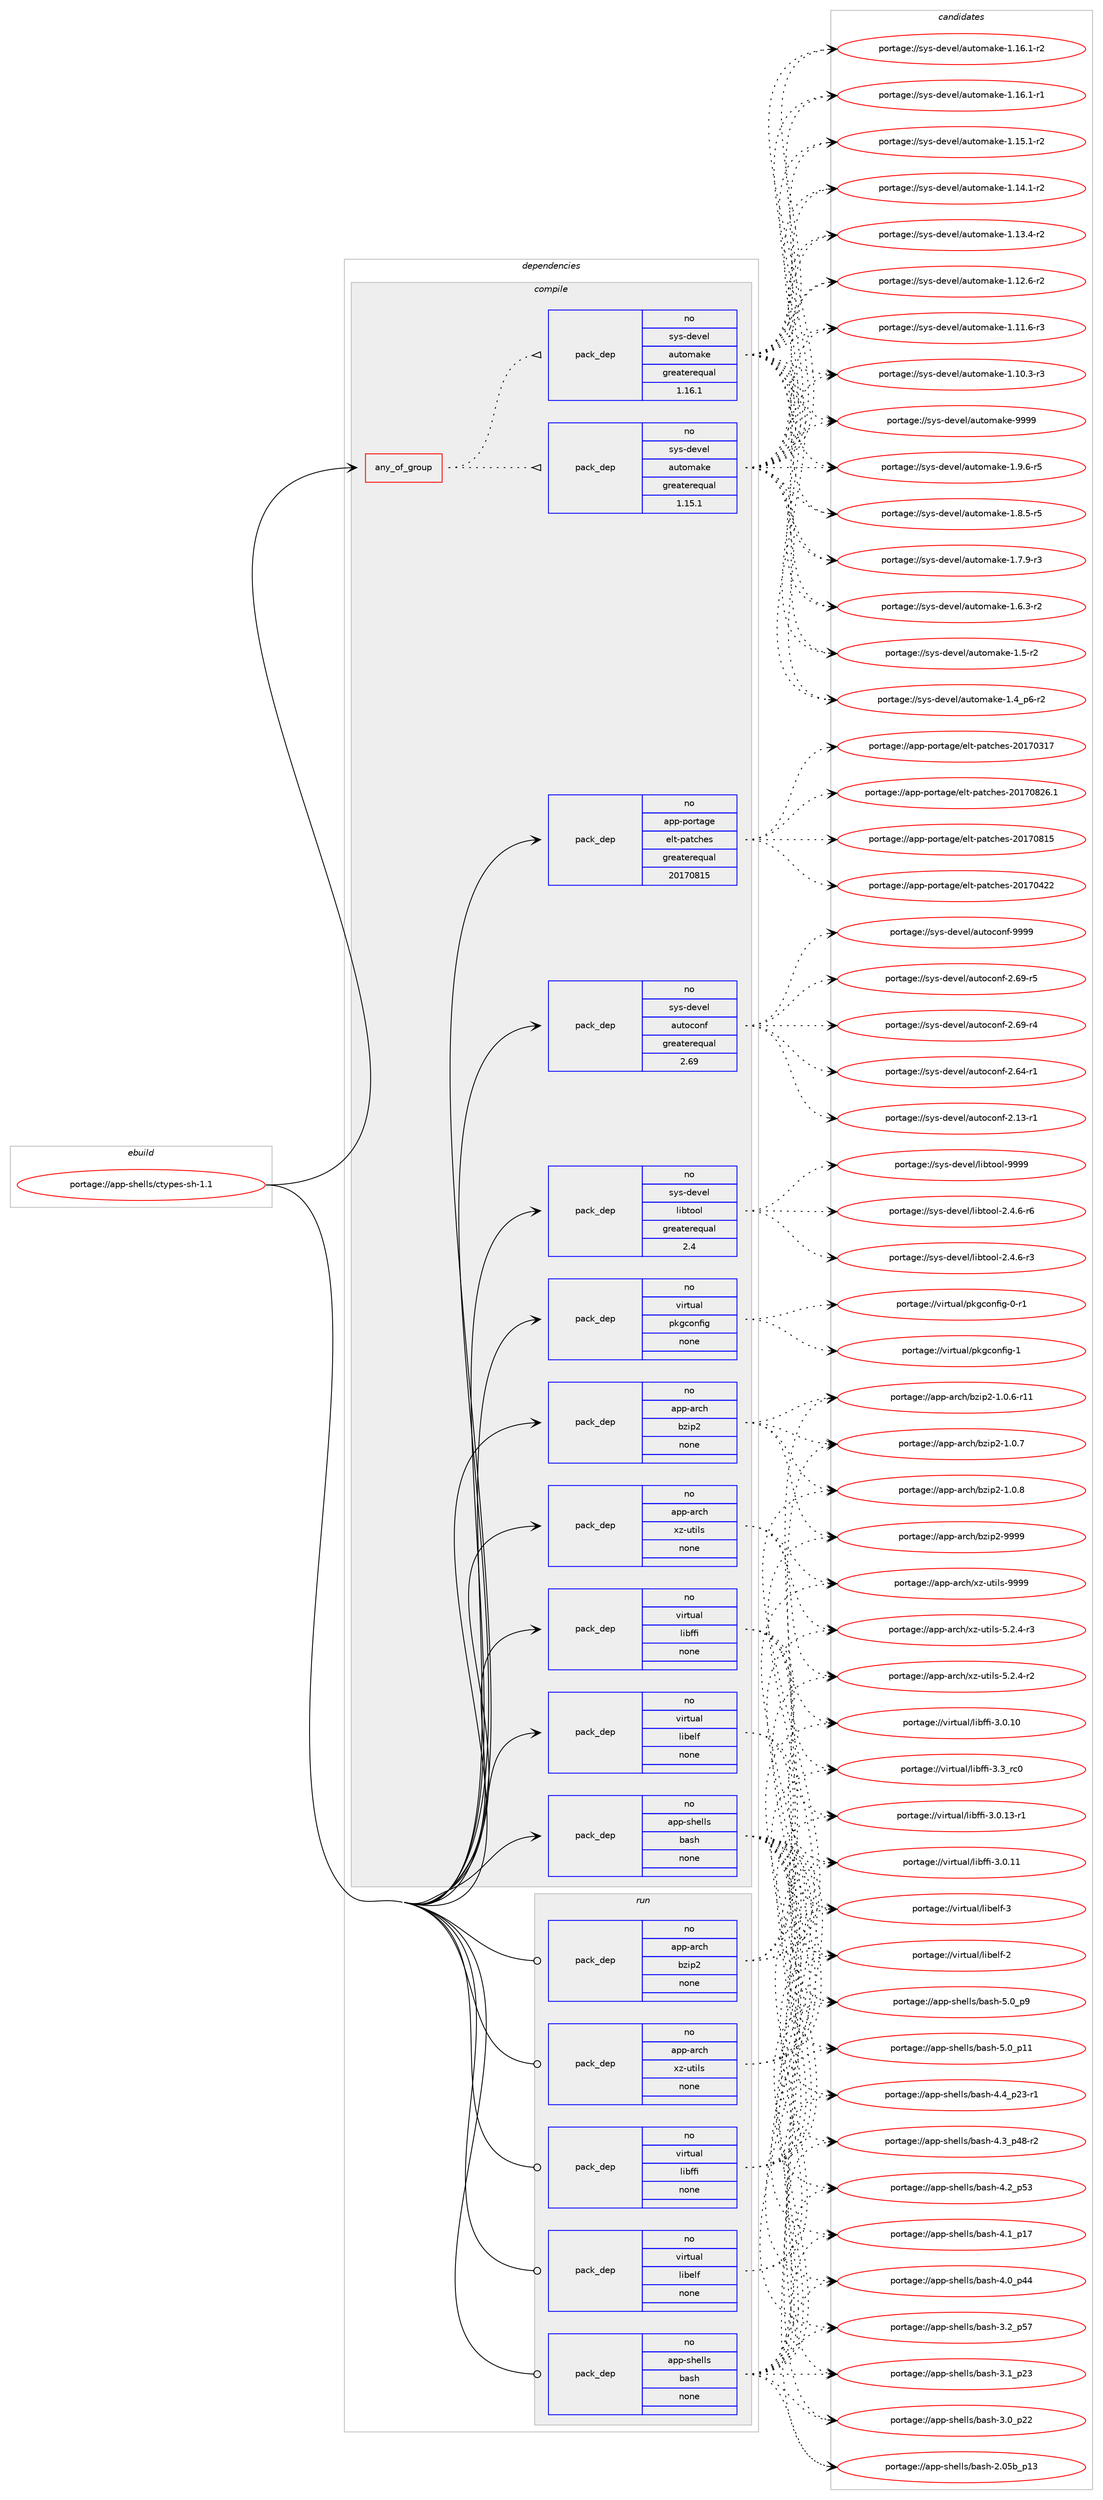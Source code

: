 digraph prolog {

# *************
# Graph options
# *************

newrank=true;
concentrate=true;
compound=true;
graph [rankdir=LR,fontname=Helvetica,fontsize=10,ranksep=1.5];#, ranksep=2.5, nodesep=0.2];
edge  [arrowhead=vee];
node  [fontname=Helvetica,fontsize=10];

# **********
# The ebuild
# **********

subgraph cluster_leftcol {
color=gray;
label=<<i>ebuild</i>>;
id [label="portage://app-shells/ctypes-sh-1.1", color=red, width=4, href="../app-shells/ctypes-sh-1.1.svg"];
}

# ****************
# The dependencies
# ****************

subgraph cluster_midcol {
color=gray;
label=<<i>dependencies</i>>;
subgraph cluster_compile {
fillcolor="#eeeeee";
style=filled;
label=<<i>compile</i>>;
subgraph any7742 {
dependency600420 [label=<<TABLE BORDER="0" CELLBORDER="1" CELLSPACING="0" CELLPADDING="4"><TR><TD CELLPADDING="10">any_of_group</TD></TR></TABLE>>, shape=none, color=red];subgraph pack451595 {
dependency600421 [label=<<TABLE BORDER="0" CELLBORDER="1" CELLSPACING="0" CELLPADDING="4" WIDTH="220"><TR><TD ROWSPAN="6" CELLPADDING="30">pack_dep</TD></TR><TR><TD WIDTH="110">no</TD></TR><TR><TD>sys-devel</TD></TR><TR><TD>automake</TD></TR><TR><TD>greaterequal</TD></TR><TR><TD>1.16.1</TD></TR></TABLE>>, shape=none, color=blue];
}
dependency600420:e -> dependency600421:w [weight=20,style="dotted",arrowhead="oinv"];
subgraph pack451596 {
dependency600422 [label=<<TABLE BORDER="0" CELLBORDER="1" CELLSPACING="0" CELLPADDING="4" WIDTH="220"><TR><TD ROWSPAN="6" CELLPADDING="30">pack_dep</TD></TR><TR><TD WIDTH="110">no</TD></TR><TR><TD>sys-devel</TD></TR><TR><TD>automake</TD></TR><TR><TD>greaterequal</TD></TR><TR><TD>1.15.1</TD></TR></TABLE>>, shape=none, color=blue];
}
dependency600420:e -> dependency600422:w [weight=20,style="dotted",arrowhead="oinv"];
}
id:e -> dependency600420:w [weight=20,style="solid",arrowhead="vee"];
subgraph pack451597 {
dependency600423 [label=<<TABLE BORDER="0" CELLBORDER="1" CELLSPACING="0" CELLPADDING="4" WIDTH="220"><TR><TD ROWSPAN="6" CELLPADDING="30">pack_dep</TD></TR><TR><TD WIDTH="110">no</TD></TR><TR><TD>app-arch</TD></TR><TR><TD>bzip2</TD></TR><TR><TD>none</TD></TR><TR><TD></TD></TR></TABLE>>, shape=none, color=blue];
}
id:e -> dependency600423:w [weight=20,style="solid",arrowhead="vee"];
subgraph pack451598 {
dependency600424 [label=<<TABLE BORDER="0" CELLBORDER="1" CELLSPACING="0" CELLPADDING="4" WIDTH="220"><TR><TD ROWSPAN="6" CELLPADDING="30">pack_dep</TD></TR><TR><TD WIDTH="110">no</TD></TR><TR><TD>app-arch</TD></TR><TR><TD>xz-utils</TD></TR><TR><TD>none</TD></TR><TR><TD></TD></TR></TABLE>>, shape=none, color=blue];
}
id:e -> dependency600424:w [weight=20,style="solid",arrowhead="vee"];
subgraph pack451599 {
dependency600425 [label=<<TABLE BORDER="0" CELLBORDER="1" CELLSPACING="0" CELLPADDING="4" WIDTH="220"><TR><TD ROWSPAN="6" CELLPADDING="30">pack_dep</TD></TR><TR><TD WIDTH="110">no</TD></TR><TR><TD>app-portage</TD></TR><TR><TD>elt-patches</TD></TR><TR><TD>greaterequal</TD></TR><TR><TD>20170815</TD></TR></TABLE>>, shape=none, color=blue];
}
id:e -> dependency600425:w [weight=20,style="solid",arrowhead="vee"];
subgraph pack451600 {
dependency600426 [label=<<TABLE BORDER="0" CELLBORDER="1" CELLSPACING="0" CELLPADDING="4" WIDTH="220"><TR><TD ROWSPAN="6" CELLPADDING="30">pack_dep</TD></TR><TR><TD WIDTH="110">no</TD></TR><TR><TD>app-shells</TD></TR><TR><TD>bash</TD></TR><TR><TD>none</TD></TR><TR><TD></TD></TR></TABLE>>, shape=none, color=blue];
}
id:e -> dependency600426:w [weight=20,style="solid",arrowhead="vee"];
subgraph pack451601 {
dependency600427 [label=<<TABLE BORDER="0" CELLBORDER="1" CELLSPACING="0" CELLPADDING="4" WIDTH="220"><TR><TD ROWSPAN="6" CELLPADDING="30">pack_dep</TD></TR><TR><TD WIDTH="110">no</TD></TR><TR><TD>sys-devel</TD></TR><TR><TD>autoconf</TD></TR><TR><TD>greaterequal</TD></TR><TR><TD>2.69</TD></TR></TABLE>>, shape=none, color=blue];
}
id:e -> dependency600427:w [weight=20,style="solid",arrowhead="vee"];
subgraph pack451602 {
dependency600428 [label=<<TABLE BORDER="0" CELLBORDER="1" CELLSPACING="0" CELLPADDING="4" WIDTH="220"><TR><TD ROWSPAN="6" CELLPADDING="30">pack_dep</TD></TR><TR><TD WIDTH="110">no</TD></TR><TR><TD>sys-devel</TD></TR><TR><TD>libtool</TD></TR><TR><TD>greaterequal</TD></TR><TR><TD>2.4</TD></TR></TABLE>>, shape=none, color=blue];
}
id:e -> dependency600428:w [weight=20,style="solid",arrowhead="vee"];
subgraph pack451603 {
dependency600429 [label=<<TABLE BORDER="0" CELLBORDER="1" CELLSPACING="0" CELLPADDING="4" WIDTH="220"><TR><TD ROWSPAN="6" CELLPADDING="30">pack_dep</TD></TR><TR><TD WIDTH="110">no</TD></TR><TR><TD>virtual</TD></TR><TR><TD>libelf</TD></TR><TR><TD>none</TD></TR><TR><TD></TD></TR></TABLE>>, shape=none, color=blue];
}
id:e -> dependency600429:w [weight=20,style="solid",arrowhead="vee"];
subgraph pack451604 {
dependency600430 [label=<<TABLE BORDER="0" CELLBORDER="1" CELLSPACING="0" CELLPADDING="4" WIDTH="220"><TR><TD ROWSPAN="6" CELLPADDING="30">pack_dep</TD></TR><TR><TD WIDTH="110">no</TD></TR><TR><TD>virtual</TD></TR><TR><TD>libffi</TD></TR><TR><TD>none</TD></TR><TR><TD></TD></TR></TABLE>>, shape=none, color=blue];
}
id:e -> dependency600430:w [weight=20,style="solid",arrowhead="vee"];
subgraph pack451605 {
dependency600431 [label=<<TABLE BORDER="0" CELLBORDER="1" CELLSPACING="0" CELLPADDING="4" WIDTH="220"><TR><TD ROWSPAN="6" CELLPADDING="30">pack_dep</TD></TR><TR><TD WIDTH="110">no</TD></TR><TR><TD>virtual</TD></TR><TR><TD>pkgconfig</TD></TR><TR><TD>none</TD></TR><TR><TD></TD></TR></TABLE>>, shape=none, color=blue];
}
id:e -> dependency600431:w [weight=20,style="solid",arrowhead="vee"];
}
subgraph cluster_compileandrun {
fillcolor="#eeeeee";
style=filled;
label=<<i>compile and run</i>>;
}
subgraph cluster_run {
fillcolor="#eeeeee";
style=filled;
label=<<i>run</i>>;
subgraph pack451606 {
dependency600432 [label=<<TABLE BORDER="0" CELLBORDER="1" CELLSPACING="0" CELLPADDING="4" WIDTH="220"><TR><TD ROWSPAN="6" CELLPADDING="30">pack_dep</TD></TR><TR><TD WIDTH="110">no</TD></TR><TR><TD>app-arch</TD></TR><TR><TD>bzip2</TD></TR><TR><TD>none</TD></TR><TR><TD></TD></TR></TABLE>>, shape=none, color=blue];
}
id:e -> dependency600432:w [weight=20,style="solid",arrowhead="odot"];
subgraph pack451607 {
dependency600433 [label=<<TABLE BORDER="0" CELLBORDER="1" CELLSPACING="0" CELLPADDING="4" WIDTH="220"><TR><TD ROWSPAN="6" CELLPADDING="30">pack_dep</TD></TR><TR><TD WIDTH="110">no</TD></TR><TR><TD>app-arch</TD></TR><TR><TD>xz-utils</TD></TR><TR><TD>none</TD></TR><TR><TD></TD></TR></TABLE>>, shape=none, color=blue];
}
id:e -> dependency600433:w [weight=20,style="solid",arrowhead="odot"];
subgraph pack451608 {
dependency600434 [label=<<TABLE BORDER="0" CELLBORDER="1" CELLSPACING="0" CELLPADDING="4" WIDTH="220"><TR><TD ROWSPAN="6" CELLPADDING="30">pack_dep</TD></TR><TR><TD WIDTH="110">no</TD></TR><TR><TD>app-shells</TD></TR><TR><TD>bash</TD></TR><TR><TD>none</TD></TR><TR><TD></TD></TR></TABLE>>, shape=none, color=blue];
}
id:e -> dependency600434:w [weight=20,style="solid",arrowhead="odot"];
subgraph pack451609 {
dependency600435 [label=<<TABLE BORDER="0" CELLBORDER="1" CELLSPACING="0" CELLPADDING="4" WIDTH="220"><TR><TD ROWSPAN="6" CELLPADDING="30">pack_dep</TD></TR><TR><TD WIDTH="110">no</TD></TR><TR><TD>virtual</TD></TR><TR><TD>libelf</TD></TR><TR><TD>none</TD></TR><TR><TD></TD></TR></TABLE>>, shape=none, color=blue];
}
id:e -> dependency600435:w [weight=20,style="solid",arrowhead="odot"];
subgraph pack451610 {
dependency600436 [label=<<TABLE BORDER="0" CELLBORDER="1" CELLSPACING="0" CELLPADDING="4" WIDTH="220"><TR><TD ROWSPAN="6" CELLPADDING="30">pack_dep</TD></TR><TR><TD WIDTH="110">no</TD></TR><TR><TD>virtual</TD></TR><TR><TD>libffi</TD></TR><TR><TD>none</TD></TR><TR><TD></TD></TR></TABLE>>, shape=none, color=blue];
}
id:e -> dependency600436:w [weight=20,style="solid",arrowhead="odot"];
}
}

# **************
# The candidates
# **************

subgraph cluster_choices {
rank=same;
color=gray;
label=<<i>candidates</i>>;

subgraph choice451595 {
color=black;
nodesep=1;
choice115121115451001011181011084797117116111109971071014557575757 [label="portage://sys-devel/automake-9999", color=red, width=4,href="../sys-devel/automake-9999.svg"];
choice115121115451001011181011084797117116111109971071014549465746544511453 [label="portage://sys-devel/automake-1.9.6-r5", color=red, width=4,href="../sys-devel/automake-1.9.6-r5.svg"];
choice115121115451001011181011084797117116111109971071014549465646534511453 [label="portage://sys-devel/automake-1.8.5-r5", color=red, width=4,href="../sys-devel/automake-1.8.5-r5.svg"];
choice115121115451001011181011084797117116111109971071014549465546574511451 [label="portage://sys-devel/automake-1.7.9-r3", color=red, width=4,href="../sys-devel/automake-1.7.9-r3.svg"];
choice115121115451001011181011084797117116111109971071014549465446514511450 [label="portage://sys-devel/automake-1.6.3-r2", color=red, width=4,href="../sys-devel/automake-1.6.3-r2.svg"];
choice11512111545100101118101108479711711611110997107101454946534511450 [label="portage://sys-devel/automake-1.5-r2", color=red, width=4,href="../sys-devel/automake-1.5-r2.svg"];
choice115121115451001011181011084797117116111109971071014549465295112544511450 [label="portage://sys-devel/automake-1.4_p6-r2", color=red, width=4,href="../sys-devel/automake-1.4_p6-r2.svg"];
choice11512111545100101118101108479711711611110997107101454946495446494511450 [label="portage://sys-devel/automake-1.16.1-r2", color=red, width=4,href="../sys-devel/automake-1.16.1-r2.svg"];
choice11512111545100101118101108479711711611110997107101454946495446494511449 [label="portage://sys-devel/automake-1.16.1-r1", color=red, width=4,href="../sys-devel/automake-1.16.1-r1.svg"];
choice11512111545100101118101108479711711611110997107101454946495346494511450 [label="portage://sys-devel/automake-1.15.1-r2", color=red, width=4,href="../sys-devel/automake-1.15.1-r2.svg"];
choice11512111545100101118101108479711711611110997107101454946495246494511450 [label="portage://sys-devel/automake-1.14.1-r2", color=red, width=4,href="../sys-devel/automake-1.14.1-r2.svg"];
choice11512111545100101118101108479711711611110997107101454946495146524511450 [label="portage://sys-devel/automake-1.13.4-r2", color=red, width=4,href="../sys-devel/automake-1.13.4-r2.svg"];
choice11512111545100101118101108479711711611110997107101454946495046544511450 [label="portage://sys-devel/automake-1.12.6-r2", color=red, width=4,href="../sys-devel/automake-1.12.6-r2.svg"];
choice11512111545100101118101108479711711611110997107101454946494946544511451 [label="portage://sys-devel/automake-1.11.6-r3", color=red, width=4,href="../sys-devel/automake-1.11.6-r3.svg"];
choice11512111545100101118101108479711711611110997107101454946494846514511451 [label="portage://sys-devel/automake-1.10.3-r3", color=red, width=4,href="../sys-devel/automake-1.10.3-r3.svg"];
dependency600421:e -> choice115121115451001011181011084797117116111109971071014557575757:w [style=dotted,weight="100"];
dependency600421:e -> choice115121115451001011181011084797117116111109971071014549465746544511453:w [style=dotted,weight="100"];
dependency600421:e -> choice115121115451001011181011084797117116111109971071014549465646534511453:w [style=dotted,weight="100"];
dependency600421:e -> choice115121115451001011181011084797117116111109971071014549465546574511451:w [style=dotted,weight="100"];
dependency600421:e -> choice115121115451001011181011084797117116111109971071014549465446514511450:w [style=dotted,weight="100"];
dependency600421:e -> choice11512111545100101118101108479711711611110997107101454946534511450:w [style=dotted,weight="100"];
dependency600421:e -> choice115121115451001011181011084797117116111109971071014549465295112544511450:w [style=dotted,weight="100"];
dependency600421:e -> choice11512111545100101118101108479711711611110997107101454946495446494511450:w [style=dotted,weight="100"];
dependency600421:e -> choice11512111545100101118101108479711711611110997107101454946495446494511449:w [style=dotted,weight="100"];
dependency600421:e -> choice11512111545100101118101108479711711611110997107101454946495346494511450:w [style=dotted,weight="100"];
dependency600421:e -> choice11512111545100101118101108479711711611110997107101454946495246494511450:w [style=dotted,weight="100"];
dependency600421:e -> choice11512111545100101118101108479711711611110997107101454946495146524511450:w [style=dotted,weight="100"];
dependency600421:e -> choice11512111545100101118101108479711711611110997107101454946495046544511450:w [style=dotted,weight="100"];
dependency600421:e -> choice11512111545100101118101108479711711611110997107101454946494946544511451:w [style=dotted,weight="100"];
dependency600421:e -> choice11512111545100101118101108479711711611110997107101454946494846514511451:w [style=dotted,weight="100"];
}
subgraph choice451596 {
color=black;
nodesep=1;
choice115121115451001011181011084797117116111109971071014557575757 [label="portage://sys-devel/automake-9999", color=red, width=4,href="../sys-devel/automake-9999.svg"];
choice115121115451001011181011084797117116111109971071014549465746544511453 [label="portage://sys-devel/automake-1.9.6-r5", color=red, width=4,href="../sys-devel/automake-1.9.6-r5.svg"];
choice115121115451001011181011084797117116111109971071014549465646534511453 [label="portage://sys-devel/automake-1.8.5-r5", color=red, width=4,href="../sys-devel/automake-1.8.5-r5.svg"];
choice115121115451001011181011084797117116111109971071014549465546574511451 [label="portage://sys-devel/automake-1.7.9-r3", color=red, width=4,href="../sys-devel/automake-1.7.9-r3.svg"];
choice115121115451001011181011084797117116111109971071014549465446514511450 [label="portage://sys-devel/automake-1.6.3-r2", color=red, width=4,href="../sys-devel/automake-1.6.3-r2.svg"];
choice11512111545100101118101108479711711611110997107101454946534511450 [label="portage://sys-devel/automake-1.5-r2", color=red, width=4,href="../sys-devel/automake-1.5-r2.svg"];
choice115121115451001011181011084797117116111109971071014549465295112544511450 [label="portage://sys-devel/automake-1.4_p6-r2", color=red, width=4,href="../sys-devel/automake-1.4_p6-r2.svg"];
choice11512111545100101118101108479711711611110997107101454946495446494511450 [label="portage://sys-devel/automake-1.16.1-r2", color=red, width=4,href="../sys-devel/automake-1.16.1-r2.svg"];
choice11512111545100101118101108479711711611110997107101454946495446494511449 [label="portage://sys-devel/automake-1.16.1-r1", color=red, width=4,href="../sys-devel/automake-1.16.1-r1.svg"];
choice11512111545100101118101108479711711611110997107101454946495346494511450 [label="portage://sys-devel/automake-1.15.1-r2", color=red, width=4,href="../sys-devel/automake-1.15.1-r2.svg"];
choice11512111545100101118101108479711711611110997107101454946495246494511450 [label="portage://sys-devel/automake-1.14.1-r2", color=red, width=4,href="../sys-devel/automake-1.14.1-r2.svg"];
choice11512111545100101118101108479711711611110997107101454946495146524511450 [label="portage://sys-devel/automake-1.13.4-r2", color=red, width=4,href="../sys-devel/automake-1.13.4-r2.svg"];
choice11512111545100101118101108479711711611110997107101454946495046544511450 [label="portage://sys-devel/automake-1.12.6-r2", color=red, width=4,href="../sys-devel/automake-1.12.6-r2.svg"];
choice11512111545100101118101108479711711611110997107101454946494946544511451 [label="portage://sys-devel/automake-1.11.6-r3", color=red, width=4,href="../sys-devel/automake-1.11.6-r3.svg"];
choice11512111545100101118101108479711711611110997107101454946494846514511451 [label="portage://sys-devel/automake-1.10.3-r3", color=red, width=4,href="../sys-devel/automake-1.10.3-r3.svg"];
dependency600422:e -> choice115121115451001011181011084797117116111109971071014557575757:w [style=dotted,weight="100"];
dependency600422:e -> choice115121115451001011181011084797117116111109971071014549465746544511453:w [style=dotted,weight="100"];
dependency600422:e -> choice115121115451001011181011084797117116111109971071014549465646534511453:w [style=dotted,weight="100"];
dependency600422:e -> choice115121115451001011181011084797117116111109971071014549465546574511451:w [style=dotted,weight="100"];
dependency600422:e -> choice115121115451001011181011084797117116111109971071014549465446514511450:w [style=dotted,weight="100"];
dependency600422:e -> choice11512111545100101118101108479711711611110997107101454946534511450:w [style=dotted,weight="100"];
dependency600422:e -> choice115121115451001011181011084797117116111109971071014549465295112544511450:w [style=dotted,weight="100"];
dependency600422:e -> choice11512111545100101118101108479711711611110997107101454946495446494511450:w [style=dotted,weight="100"];
dependency600422:e -> choice11512111545100101118101108479711711611110997107101454946495446494511449:w [style=dotted,weight="100"];
dependency600422:e -> choice11512111545100101118101108479711711611110997107101454946495346494511450:w [style=dotted,weight="100"];
dependency600422:e -> choice11512111545100101118101108479711711611110997107101454946495246494511450:w [style=dotted,weight="100"];
dependency600422:e -> choice11512111545100101118101108479711711611110997107101454946495146524511450:w [style=dotted,weight="100"];
dependency600422:e -> choice11512111545100101118101108479711711611110997107101454946495046544511450:w [style=dotted,weight="100"];
dependency600422:e -> choice11512111545100101118101108479711711611110997107101454946494946544511451:w [style=dotted,weight="100"];
dependency600422:e -> choice11512111545100101118101108479711711611110997107101454946494846514511451:w [style=dotted,weight="100"];
}
subgraph choice451597 {
color=black;
nodesep=1;
choice971121124597114991044798122105112504557575757 [label="portage://app-arch/bzip2-9999", color=red, width=4,href="../app-arch/bzip2-9999.svg"];
choice97112112459711499104479812210511250454946484656 [label="portage://app-arch/bzip2-1.0.8", color=red, width=4,href="../app-arch/bzip2-1.0.8.svg"];
choice97112112459711499104479812210511250454946484655 [label="portage://app-arch/bzip2-1.0.7", color=red, width=4,href="../app-arch/bzip2-1.0.7.svg"];
choice97112112459711499104479812210511250454946484654451144949 [label="portage://app-arch/bzip2-1.0.6-r11", color=red, width=4,href="../app-arch/bzip2-1.0.6-r11.svg"];
dependency600423:e -> choice971121124597114991044798122105112504557575757:w [style=dotted,weight="100"];
dependency600423:e -> choice97112112459711499104479812210511250454946484656:w [style=dotted,weight="100"];
dependency600423:e -> choice97112112459711499104479812210511250454946484655:w [style=dotted,weight="100"];
dependency600423:e -> choice97112112459711499104479812210511250454946484654451144949:w [style=dotted,weight="100"];
}
subgraph choice451598 {
color=black;
nodesep=1;
choice9711211245971149910447120122451171161051081154557575757 [label="portage://app-arch/xz-utils-9999", color=red, width=4,href="../app-arch/xz-utils-9999.svg"];
choice9711211245971149910447120122451171161051081154553465046524511451 [label="portage://app-arch/xz-utils-5.2.4-r3", color=red, width=4,href="../app-arch/xz-utils-5.2.4-r3.svg"];
choice9711211245971149910447120122451171161051081154553465046524511450 [label="portage://app-arch/xz-utils-5.2.4-r2", color=red, width=4,href="../app-arch/xz-utils-5.2.4-r2.svg"];
dependency600424:e -> choice9711211245971149910447120122451171161051081154557575757:w [style=dotted,weight="100"];
dependency600424:e -> choice9711211245971149910447120122451171161051081154553465046524511451:w [style=dotted,weight="100"];
dependency600424:e -> choice9711211245971149910447120122451171161051081154553465046524511450:w [style=dotted,weight="100"];
}
subgraph choice451599 {
color=black;
nodesep=1;
choice971121124511211111411697103101471011081164511297116991041011154550484955485650544649 [label="portage://app-portage/elt-patches-20170826.1", color=red, width=4,href="../app-portage/elt-patches-20170826.1.svg"];
choice97112112451121111141169710310147101108116451129711699104101115455048495548564953 [label="portage://app-portage/elt-patches-20170815", color=red, width=4,href="../app-portage/elt-patches-20170815.svg"];
choice97112112451121111141169710310147101108116451129711699104101115455048495548525050 [label="portage://app-portage/elt-patches-20170422", color=red, width=4,href="../app-portage/elt-patches-20170422.svg"];
choice97112112451121111141169710310147101108116451129711699104101115455048495548514955 [label="portage://app-portage/elt-patches-20170317", color=red, width=4,href="../app-portage/elt-patches-20170317.svg"];
dependency600425:e -> choice971121124511211111411697103101471011081164511297116991041011154550484955485650544649:w [style=dotted,weight="100"];
dependency600425:e -> choice97112112451121111141169710310147101108116451129711699104101115455048495548564953:w [style=dotted,weight="100"];
dependency600425:e -> choice97112112451121111141169710310147101108116451129711699104101115455048495548525050:w [style=dotted,weight="100"];
dependency600425:e -> choice97112112451121111141169710310147101108116451129711699104101115455048495548514955:w [style=dotted,weight="100"];
}
subgraph choice451600 {
color=black;
nodesep=1;
choice9711211245115104101108108115479897115104455346489511257 [label="portage://app-shells/bash-5.0_p9", color=red, width=4,href="../app-shells/bash-5.0_p9.svg"];
choice971121124511510410110810811547989711510445534648951124949 [label="portage://app-shells/bash-5.0_p11", color=red, width=4,href="../app-shells/bash-5.0_p11.svg"];
choice9711211245115104101108108115479897115104455246529511250514511449 [label="portage://app-shells/bash-4.4_p23-r1", color=red, width=4,href="../app-shells/bash-4.4_p23-r1.svg"];
choice9711211245115104101108108115479897115104455246519511252564511450 [label="portage://app-shells/bash-4.3_p48-r2", color=red, width=4,href="../app-shells/bash-4.3_p48-r2.svg"];
choice971121124511510410110810811547989711510445524650951125351 [label="portage://app-shells/bash-4.2_p53", color=red, width=4,href="../app-shells/bash-4.2_p53.svg"];
choice971121124511510410110810811547989711510445524649951124955 [label="portage://app-shells/bash-4.1_p17", color=red, width=4,href="../app-shells/bash-4.1_p17.svg"];
choice971121124511510410110810811547989711510445524648951125252 [label="portage://app-shells/bash-4.0_p44", color=red, width=4,href="../app-shells/bash-4.0_p44.svg"];
choice971121124511510410110810811547989711510445514650951125355 [label="portage://app-shells/bash-3.2_p57", color=red, width=4,href="../app-shells/bash-3.2_p57.svg"];
choice971121124511510410110810811547989711510445514649951125051 [label="portage://app-shells/bash-3.1_p23", color=red, width=4,href="../app-shells/bash-3.1_p23.svg"];
choice971121124511510410110810811547989711510445514648951125050 [label="portage://app-shells/bash-3.0_p22", color=red, width=4,href="../app-shells/bash-3.0_p22.svg"];
choice9711211245115104101108108115479897115104455046485398951124951 [label="portage://app-shells/bash-2.05b_p13", color=red, width=4,href="../app-shells/bash-2.05b_p13.svg"];
dependency600426:e -> choice9711211245115104101108108115479897115104455346489511257:w [style=dotted,weight="100"];
dependency600426:e -> choice971121124511510410110810811547989711510445534648951124949:w [style=dotted,weight="100"];
dependency600426:e -> choice9711211245115104101108108115479897115104455246529511250514511449:w [style=dotted,weight="100"];
dependency600426:e -> choice9711211245115104101108108115479897115104455246519511252564511450:w [style=dotted,weight="100"];
dependency600426:e -> choice971121124511510410110810811547989711510445524650951125351:w [style=dotted,weight="100"];
dependency600426:e -> choice971121124511510410110810811547989711510445524649951124955:w [style=dotted,weight="100"];
dependency600426:e -> choice971121124511510410110810811547989711510445524648951125252:w [style=dotted,weight="100"];
dependency600426:e -> choice971121124511510410110810811547989711510445514650951125355:w [style=dotted,weight="100"];
dependency600426:e -> choice971121124511510410110810811547989711510445514649951125051:w [style=dotted,weight="100"];
dependency600426:e -> choice971121124511510410110810811547989711510445514648951125050:w [style=dotted,weight="100"];
dependency600426:e -> choice9711211245115104101108108115479897115104455046485398951124951:w [style=dotted,weight="100"];
}
subgraph choice451601 {
color=black;
nodesep=1;
choice115121115451001011181011084797117116111991111101024557575757 [label="portage://sys-devel/autoconf-9999", color=red, width=4,href="../sys-devel/autoconf-9999.svg"];
choice1151211154510010111810110847971171161119911111010245504654574511453 [label="portage://sys-devel/autoconf-2.69-r5", color=red, width=4,href="../sys-devel/autoconf-2.69-r5.svg"];
choice1151211154510010111810110847971171161119911111010245504654574511452 [label="portage://sys-devel/autoconf-2.69-r4", color=red, width=4,href="../sys-devel/autoconf-2.69-r4.svg"];
choice1151211154510010111810110847971171161119911111010245504654524511449 [label="portage://sys-devel/autoconf-2.64-r1", color=red, width=4,href="../sys-devel/autoconf-2.64-r1.svg"];
choice1151211154510010111810110847971171161119911111010245504649514511449 [label="portage://sys-devel/autoconf-2.13-r1", color=red, width=4,href="../sys-devel/autoconf-2.13-r1.svg"];
dependency600427:e -> choice115121115451001011181011084797117116111991111101024557575757:w [style=dotted,weight="100"];
dependency600427:e -> choice1151211154510010111810110847971171161119911111010245504654574511453:w [style=dotted,weight="100"];
dependency600427:e -> choice1151211154510010111810110847971171161119911111010245504654574511452:w [style=dotted,weight="100"];
dependency600427:e -> choice1151211154510010111810110847971171161119911111010245504654524511449:w [style=dotted,weight="100"];
dependency600427:e -> choice1151211154510010111810110847971171161119911111010245504649514511449:w [style=dotted,weight="100"];
}
subgraph choice451602 {
color=black;
nodesep=1;
choice1151211154510010111810110847108105981161111111084557575757 [label="portage://sys-devel/libtool-9999", color=red, width=4,href="../sys-devel/libtool-9999.svg"];
choice1151211154510010111810110847108105981161111111084550465246544511454 [label="portage://sys-devel/libtool-2.4.6-r6", color=red, width=4,href="../sys-devel/libtool-2.4.6-r6.svg"];
choice1151211154510010111810110847108105981161111111084550465246544511451 [label="portage://sys-devel/libtool-2.4.6-r3", color=red, width=4,href="../sys-devel/libtool-2.4.6-r3.svg"];
dependency600428:e -> choice1151211154510010111810110847108105981161111111084557575757:w [style=dotted,weight="100"];
dependency600428:e -> choice1151211154510010111810110847108105981161111111084550465246544511454:w [style=dotted,weight="100"];
dependency600428:e -> choice1151211154510010111810110847108105981161111111084550465246544511451:w [style=dotted,weight="100"];
}
subgraph choice451603 {
color=black;
nodesep=1;
choice1181051141161179710847108105981011081024551 [label="portage://virtual/libelf-3", color=red, width=4,href="../virtual/libelf-3.svg"];
choice1181051141161179710847108105981011081024550 [label="portage://virtual/libelf-2", color=red, width=4,href="../virtual/libelf-2.svg"];
dependency600429:e -> choice1181051141161179710847108105981011081024551:w [style=dotted,weight="100"];
dependency600429:e -> choice1181051141161179710847108105981011081024550:w [style=dotted,weight="100"];
}
subgraph choice451604 {
color=black;
nodesep=1;
choice11810511411611797108471081059810210210545514651951149948 [label="portage://virtual/libffi-3.3_rc0", color=red, width=4,href="../virtual/libffi-3.3_rc0.svg"];
choice118105114116117971084710810598102102105455146484649514511449 [label="portage://virtual/libffi-3.0.13-r1", color=red, width=4,href="../virtual/libffi-3.0.13-r1.svg"];
choice11810511411611797108471081059810210210545514648464949 [label="portage://virtual/libffi-3.0.11", color=red, width=4,href="../virtual/libffi-3.0.11.svg"];
choice11810511411611797108471081059810210210545514648464948 [label="portage://virtual/libffi-3.0.10", color=red, width=4,href="../virtual/libffi-3.0.10.svg"];
dependency600430:e -> choice11810511411611797108471081059810210210545514651951149948:w [style=dotted,weight="100"];
dependency600430:e -> choice118105114116117971084710810598102102105455146484649514511449:w [style=dotted,weight="100"];
dependency600430:e -> choice11810511411611797108471081059810210210545514648464949:w [style=dotted,weight="100"];
dependency600430:e -> choice11810511411611797108471081059810210210545514648464948:w [style=dotted,weight="100"];
}
subgraph choice451605 {
color=black;
nodesep=1;
choice1181051141161179710847112107103991111101021051034549 [label="portage://virtual/pkgconfig-1", color=red, width=4,href="../virtual/pkgconfig-1.svg"];
choice11810511411611797108471121071039911111010210510345484511449 [label="portage://virtual/pkgconfig-0-r1", color=red, width=4,href="../virtual/pkgconfig-0-r1.svg"];
dependency600431:e -> choice1181051141161179710847112107103991111101021051034549:w [style=dotted,weight="100"];
dependency600431:e -> choice11810511411611797108471121071039911111010210510345484511449:w [style=dotted,weight="100"];
}
subgraph choice451606 {
color=black;
nodesep=1;
choice971121124597114991044798122105112504557575757 [label="portage://app-arch/bzip2-9999", color=red, width=4,href="../app-arch/bzip2-9999.svg"];
choice97112112459711499104479812210511250454946484656 [label="portage://app-arch/bzip2-1.0.8", color=red, width=4,href="../app-arch/bzip2-1.0.8.svg"];
choice97112112459711499104479812210511250454946484655 [label="portage://app-arch/bzip2-1.0.7", color=red, width=4,href="../app-arch/bzip2-1.0.7.svg"];
choice97112112459711499104479812210511250454946484654451144949 [label="portage://app-arch/bzip2-1.0.6-r11", color=red, width=4,href="../app-arch/bzip2-1.0.6-r11.svg"];
dependency600432:e -> choice971121124597114991044798122105112504557575757:w [style=dotted,weight="100"];
dependency600432:e -> choice97112112459711499104479812210511250454946484656:w [style=dotted,weight="100"];
dependency600432:e -> choice97112112459711499104479812210511250454946484655:w [style=dotted,weight="100"];
dependency600432:e -> choice97112112459711499104479812210511250454946484654451144949:w [style=dotted,weight="100"];
}
subgraph choice451607 {
color=black;
nodesep=1;
choice9711211245971149910447120122451171161051081154557575757 [label="portage://app-arch/xz-utils-9999", color=red, width=4,href="../app-arch/xz-utils-9999.svg"];
choice9711211245971149910447120122451171161051081154553465046524511451 [label="portage://app-arch/xz-utils-5.2.4-r3", color=red, width=4,href="../app-arch/xz-utils-5.2.4-r3.svg"];
choice9711211245971149910447120122451171161051081154553465046524511450 [label="portage://app-arch/xz-utils-5.2.4-r2", color=red, width=4,href="../app-arch/xz-utils-5.2.4-r2.svg"];
dependency600433:e -> choice9711211245971149910447120122451171161051081154557575757:w [style=dotted,weight="100"];
dependency600433:e -> choice9711211245971149910447120122451171161051081154553465046524511451:w [style=dotted,weight="100"];
dependency600433:e -> choice9711211245971149910447120122451171161051081154553465046524511450:w [style=dotted,weight="100"];
}
subgraph choice451608 {
color=black;
nodesep=1;
choice9711211245115104101108108115479897115104455346489511257 [label="portage://app-shells/bash-5.0_p9", color=red, width=4,href="../app-shells/bash-5.0_p9.svg"];
choice971121124511510410110810811547989711510445534648951124949 [label="portage://app-shells/bash-5.0_p11", color=red, width=4,href="../app-shells/bash-5.0_p11.svg"];
choice9711211245115104101108108115479897115104455246529511250514511449 [label="portage://app-shells/bash-4.4_p23-r1", color=red, width=4,href="../app-shells/bash-4.4_p23-r1.svg"];
choice9711211245115104101108108115479897115104455246519511252564511450 [label="portage://app-shells/bash-4.3_p48-r2", color=red, width=4,href="../app-shells/bash-4.3_p48-r2.svg"];
choice971121124511510410110810811547989711510445524650951125351 [label="portage://app-shells/bash-4.2_p53", color=red, width=4,href="../app-shells/bash-4.2_p53.svg"];
choice971121124511510410110810811547989711510445524649951124955 [label="portage://app-shells/bash-4.1_p17", color=red, width=4,href="../app-shells/bash-4.1_p17.svg"];
choice971121124511510410110810811547989711510445524648951125252 [label="portage://app-shells/bash-4.0_p44", color=red, width=4,href="../app-shells/bash-4.0_p44.svg"];
choice971121124511510410110810811547989711510445514650951125355 [label="portage://app-shells/bash-3.2_p57", color=red, width=4,href="../app-shells/bash-3.2_p57.svg"];
choice971121124511510410110810811547989711510445514649951125051 [label="portage://app-shells/bash-3.1_p23", color=red, width=4,href="../app-shells/bash-3.1_p23.svg"];
choice971121124511510410110810811547989711510445514648951125050 [label="portage://app-shells/bash-3.0_p22", color=red, width=4,href="../app-shells/bash-3.0_p22.svg"];
choice9711211245115104101108108115479897115104455046485398951124951 [label="portage://app-shells/bash-2.05b_p13", color=red, width=4,href="../app-shells/bash-2.05b_p13.svg"];
dependency600434:e -> choice9711211245115104101108108115479897115104455346489511257:w [style=dotted,weight="100"];
dependency600434:e -> choice971121124511510410110810811547989711510445534648951124949:w [style=dotted,weight="100"];
dependency600434:e -> choice9711211245115104101108108115479897115104455246529511250514511449:w [style=dotted,weight="100"];
dependency600434:e -> choice9711211245115104101108108115479897115104455246519511252564511450:w [style=dotted,weight="100"];
dependency600434:e -> choice971121124511510410110810811547989711510445524650951125351:w [style=dotted,weight="100"];
dependency600434:e -> choice971121124511510410110810811547989711510445524649951124955:w [style=dotted,weight="100"];
dependency600434:e -> choice971121124511510410110810811547989711510445524648951125252:w [style=dotted,weight="100"];
dependency600434:e -> choice971121124511510410110810811547989711510445514650951125355:w [style=dotted,weight="100"];
dependency600434:e -> choice971121124511510410110810811547989711510445514649951125051:w [style=dotted,weight="100"];
dependency600434:e -> choice971121124511510410110810811547989711510445514648951125050:w [style=dotted,weight="100"];
dependency600434:e -> choice9711211245115104101108108115479897115104455046485398951124951:w [style=dotted,weight="100"];
}
subgraph choice451609 {
color=black;
nodesep=1;
choice1181051141161179710847108105981011081024551 [label="portage://virtual/libelf-3", color=red, width=4,href="../virtual/libelf-3.svg"];
choice1181051141161179710847108105981011081024550 [label="portage://virtual/libelf-2", color=red, width=4,href="../virtual/libelf-2.svg"];
dependency600435:e -> choice1181051141161179710847108105981011081024551:w [style=dotted,weight="100"];
dependency600435:e -> choice1181051141161179710847108105981011081024550:w [style=dotted,weight="100"];
}
subgraph choice451610 {
color=black;
nodesep=1;
choice11810511411611797108471081059810210210545514651951149948 [label="portage://virtual/libffi-3.3_rc0", color=red, width=4,href="../virtual/libffi-3.3_rc0.svg"];
choice118105114116117971084710810598102102105455146484649514511449 [label="portage://virtual/libffi-3.0.13-r1", color=red, width=4,href="../virtual/libffi-3.0.13-r1.svg"];
choice11810511411611797108471081059810210210545514648464949 [label="portage://virtual/libffi-3.0.11", color=red, width=4,href="../virtual/libffi-3.0.11.svg"];
choice11810511411611797108471081059810210210545514648464948 [label="portage://virtual/libffi-3.0.10", color=red, width=4,href="../virtual/libffi-3.0.10.svg"];
dependency600436:e -> choice11810511411611797108471081059810210210545514651951149948:w [style=dotted,weight="100"];
dependency600436:e -> choice118105114116117971084710810598102102105455146484649514511449:w [style=dotted,weight="100"];
dependency600436:e -> choice11810511411611797108471081059810210210545514648464949:w [style=dotted,weight="100"];
dependency600436:e -> choice11810511411611797108471081059810210210545514648464948:w [style=dotted,weight="100"];
}
}

}
